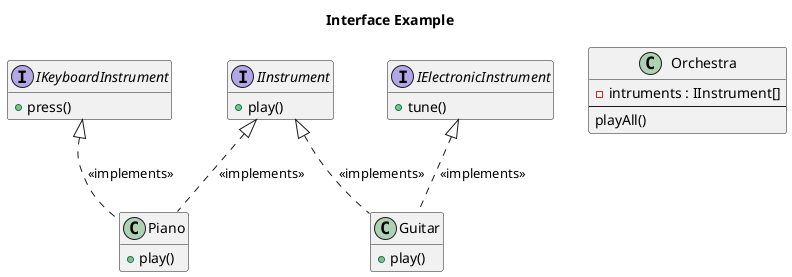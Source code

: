 @startuml Instrument
title Interface Example
interface IInstrument{
    +play()
}
interface IElectronicInstrument{
    +tune()
}
interface IKeyboardInstrument{
    +press()
}
class Guitar {
    +play()
}
class Piano {
    +play()
}

class Orchestra{
    -intruments : IInstrument[]
    ---
    playAll()
}

Guitar .up-|> IInstrument : <<implements>>
Guitar .up-|> IElectronicInstrument : <<implements>>

Piano .up-|> IInstrument : <<implements>>
Piano .up-|> IKeyboardInstrument : <<implements>>

hide empty members
@enduml